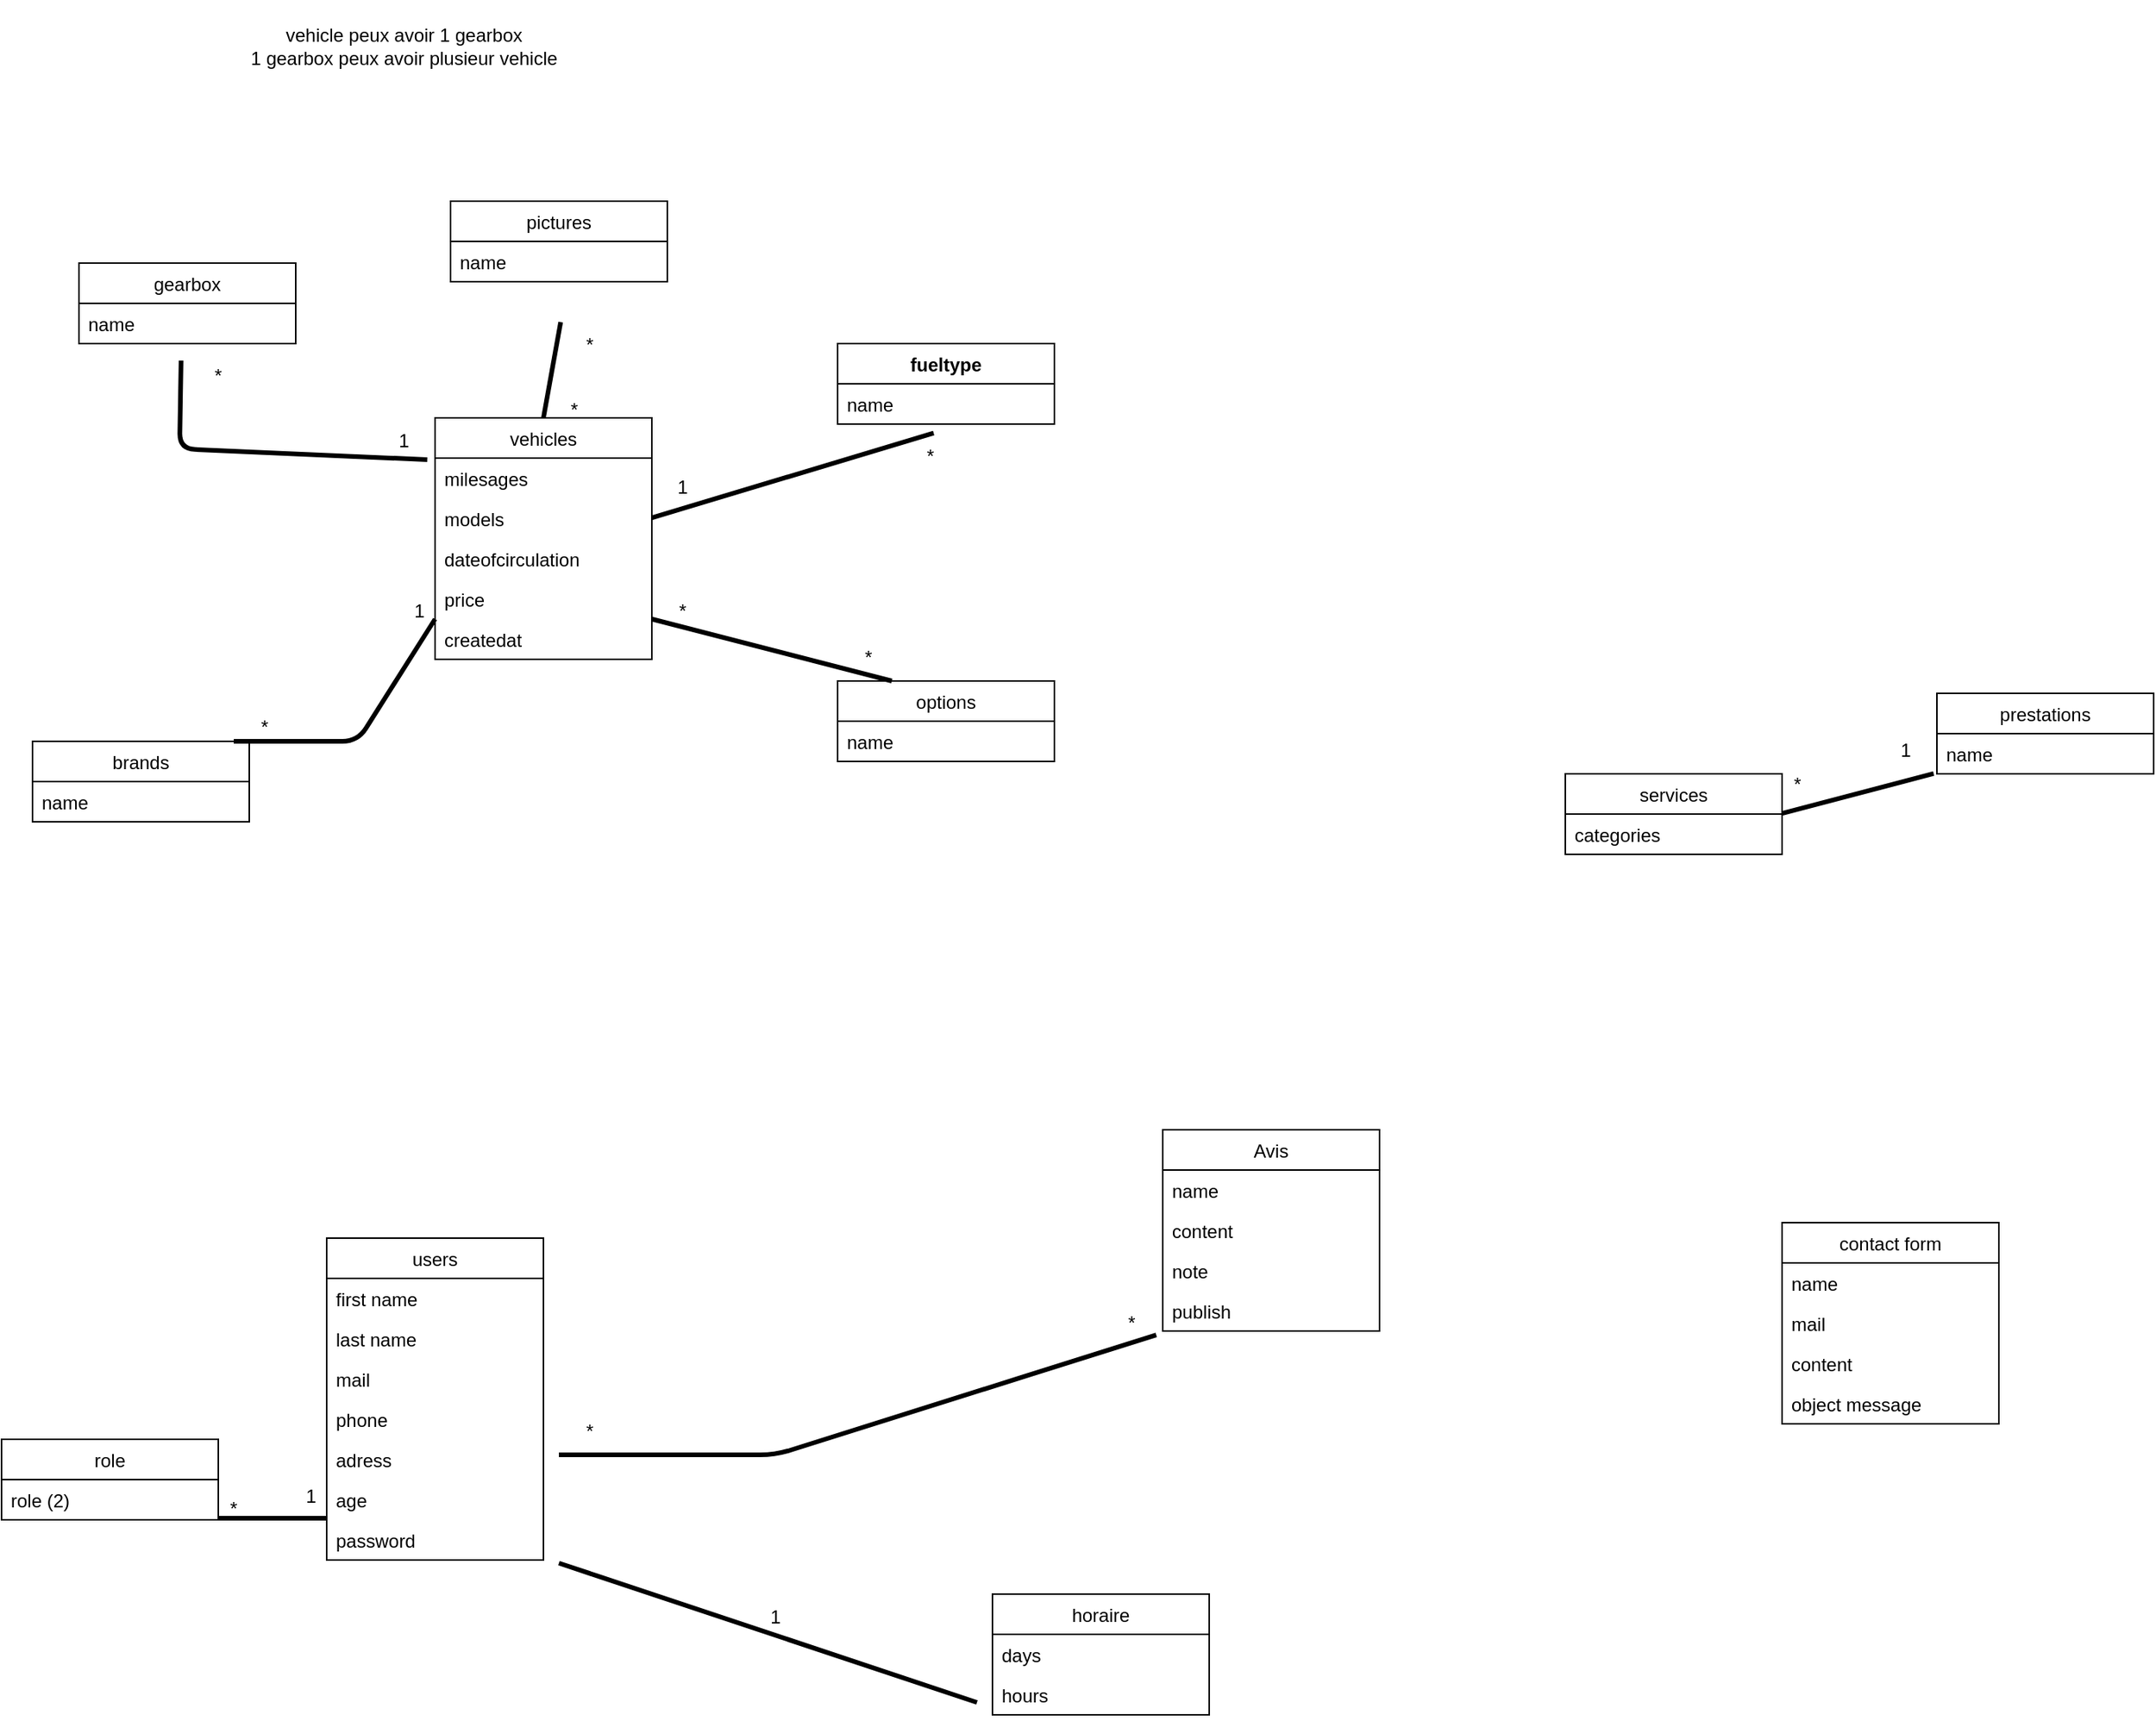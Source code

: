 <mxfile>
    <diagram id="DLWwYiEqRH6FHygKXmgV" name="Page-1">
        <mxGraphModel dx="869" dy="562" grid="1" gridSize="10" guides="1" tooltips="1" connect="1" arrows="1" fold="1" page="1" pageScale="1" pageWidth="2336" pageHeight="1654" math="0" shadow="0">
            <root>
                <mxCell id="0"/>
                <mxCell id="1" parent="0"/>
                <mxCell id="2" value="vehicles" style="swimlane;fontStyle=0;childLayout=stackLayout;horizontal=1;startSize=26;fillColor=none;horizontalStack=0;resizeParent=1;resizeParentMax=0;resizeLast=0;collapsible=1;marginBottom=0;" parent="1" vertex="1">
                    <mxGeometry x="930" y="690" width="140" height="156" as="geometry"/>
                </mxCell>
                <mxCell id="dLXzkDOsmaLmRk-kLTF8-7" value="milesages" style="text;strokeColor=none;fillColor=none;align=left;verticalAlign=top;spacingLeft=4;spacingRight=4;overflow=hidden;rotatable=0;points=[[0,0.5],[1,0.5]];portConstraint=eastwest;" parent="2" vertex="1">
                    <mxGeometry y="26" width="140" height="26" as="geometry"/>
                </mxCell>
                <mxCell id="9" value="models" style="text;strokeColor=none;fillColor=none;align=left;verticalAlign=top;spacingLeft=4;spacingRight=4;overflow=hidden;rotatable=0;points=[[0,0.5],[1,0.5]];portConstraint=eastwest;" parent="2" vertex="1">
                    <mxGeometry y="52" width="140" height="26" as="geometry"/>
                </mxCell>
                <mxCell id="10" value="dateofcirculation " style="text;strokeColor=none;fillColor=none;align=left;verticalAlign=top;spacingLeft=4;spacingRight=4;overflow=hidden;rotatable=0;points=[[0,0.5],[1,0.5]];portConstraint=eastwest;" parent="2" vertex="1">
                    <mxGeometry y="78" width="140" height="26" as="geometry"/>
                </mxCell>
                <mxCell id="12" value="price" style="text;strokeColor=none;fillColor=none;align=left;verticalAlign=top;spacingLeft=4;spacingRight=4;overflow=hidden;rotatable=0;points=[[0,0.5],[1,0.5]];portConstraint=eastwest;" parent="2" vertex="1">
                    <mxGeometry y="104" width="140" height="26" as="geometry"/>
                </mxCell>
                <mxCell id="53" value="createdat" style="text;strokeColor=none;fillColor=none;align=left;verticalAlign=top;spacingLeft=4;spacingRight=4;overflow=hidden;rotatable=0;points=[[0,0.5],[1,0.5]];portConstraint=eastwest;" parent="2" vertex="1">
                    <mxGeometry y="130" width="140" height="26" as="geometry"/>
                </mxCell>
                <mxCell id="13" value="brands" style="swimlane;fontStyle=0;childLayout=stackLayout;horizontal=1;startSize=26;fillColor=none;horizontalStack=0;resizeParent=1;resizeParentMax=0;resizeLast=0;collapsible=1;marginBottom=0;" parent="1" vertex="1">
                    <mxGeometry x="670" y="899" width="140" height="52" as="geometry"/>
                </mxCell>
                <mxCell id="14" value="name" style="text;strokeColor=none;fillColor=none;align=left;verticalAlign=top;spacingLeft=4;spacingRight=4;overflow=hidden;rotatable=0;points=[[0,0.5],[1,0.5]];portConstraint=eastwest;" parent="13" vertex="1">
                    <mxGeometry y="26" width="140" height="26" as="geometry"/>
                </mxCell>
                <mxCell id="18" value="fueltype" style="swimlane;fontStyle=1;childLayout=stackLayout;horizontal=1;startSize=26;fillColor=none;horizontalStack=0;resizeParent=1;resizeParentMax=0;resizeLast=0;collapsible=1;marginBottom=0;" parent="1" vertex="1">
                    <mxGeometry x="1190" y="642" width="140" height="52" as="geometry"/>
                </mxCell>
                <mxCell id="19" value="name" style="text;strokeColor=none;fillColor=none;align=left;verticalAlign=top;spacingLeft=4;spacingRight=4;overflow=hidden;rotatable=0;points=[[0,0.5],[1,0.5]];portConstraint=eastwest;" parent="18" vertex="1">
                    <mxGeometry y="26" width="140" height="26" as="geometry"/>
                </mxCell>
                <mxCell id="22" value="gearbox" style="swimlane;fontStyle=0;childLayout=stackLayout;horizontal=1;startSize=26;fillColor=none;horizontalStack=0;resizeParent=1;resizeParentMax=0;resizeLast=0;collapsible=1;marginBottom=0;" parent="1" vertex="1">
                    <mxGeometry x="700" y="590" width="140" height="52" as="geometry"/>
                </mxCell>
                <mxCell id="23" value="name" style="text;strokeColor=none;fillColor=none;align=left;verticalAlign=top;spacingLeft=4;spacingRight=4;overflow=hidden;rotatable=0;points=[[0,0.5],[1,0.5]];portConstraint=eastwest;" parent="22" vertex="1">
                    <mxGeometry y="26" width="140" height="26" as="geometry"/>
                </mxCell>
                <mxCell id="26" value="options" style="swimlane;fontStyle=0;childLayout=stackLayout;horizontal=1;startSize=26;fillColor=none;horizontalStack=0;resizeParent=1;resizeParentMax=0;resizeLast=0;collapsible=1;marginBottom=0;" parent="1" vertex="1">
                    <mxGeometry x="1190" y="860" width="140" height="52" as="geometry"/>
                </mxCell>
                <mxCell id="27" value="name" style="text;strokeColor=none;fillColor=none;align=left;verticalAlign=top;spacingLeft=4;spacingRight=4;overflow=hidden;rotatable=0;points=[[0,0.5],[1,0.5]];portConstraint=eastwest;" parent="26" vertex="1">
                    <mxGeometry y="26" width="140" height="26" as="geometry"/>
                </mxCell>
                <mxCell id="34" value="" style="endArrow=none;startArrow=none;endFill=0;startFill=0;endSize=8;html=1;verticalAlign=bottom;labelBackgroundColor=none;strokeWidth=3;exitX=0.471;exitY=1.192;exitDx=0;exitDy=0;exitPerimeter=0;entryX=-0.036;entryY=0.038;entryDx=0;entryDy=0;entryPerimeter=0;" parent="1" target="dLXzkDOsmaLmRk-kLTF8-7" edge="1">
                    <mxGeometry width="160" relative="1" as="geometry">
                        <mxPoint x="765.94" y="652.992" as="sourcePoint"/>
                        <mxPoint x="765" y="760" as="targetPoint"/>
                        <Array as="points">
                            <mxPoint x="765" y="710"/>
                        </Array>
                    </mxGeometry>
                </mxCell>
                <mxCell id="dLXzkDOsmaLmRk-kLTF8-34" value="vehicle peux avoir 1 gearbox&lt;br&gt;1 gearbox peux avoir plusieur vehicle" style="text;strokeColor=none;align=center;fillColor=none;html=1;verticalAlign=middle;whiteSpace=wrap;rounded=0;" parent="1" vertex="1">
                    <mxGeometry x="760" y="420" width="300" height="60" as="geometry"/>
                </mxCell>
                <mxCell id="dLXzkDOsmaLmRk-kLTF8-38" value="1" style="text;strokeColor=none;align=center;fillColor=none;html=1;verticalAlign=middle;whiteSpace=wrap;rounded=0;" parent="1" vertex="1">
                    <mxGeometry x="880" y="690" width="60" height="30" as="geometry"/>
                </mxCell>
                <mxCell id="dLXzkDOsmaLmRk-kLTF8-39" value="*" style="text;strokeColor=none;align=center;fillColor=none;html=1;verticalAlign=middle;whiteSpace=wrap;rounded=0;" parent="1" vertex="1">
                    <mxGeometry x="760" y="648" width="60" height="30" as="geometry"/>
                </mxCell>
                <mxCell id="39" value="" style="endArrow=none;startArrow=none;endFill=0;startFill=0;endSize=8;html=1;verticalAlign=bottom;labelBackgroundColor=none;strokeWidth=3;entryX=0.443;entryY=0.994;entryDx=0;entryDy=0;entryPerimeter=0;" parent="1" edge="1">
                    <mxGeometry width="160" relative="1" as="geometry">
                        <mxPoint x="1070" y="754.58" as="sourcePoint"/>
                        <mxPoint x="1252.02" y="699.844" as="targetPoint"/>
                    </mxGeometry>
                </mxCell>
                <mxCell id="dLXzkDOsmaLmRk-kLTF8-40" value="1" style="text;strokeColor=none;align=center;fillColor=none;html=1;verticalAlign=middle;whiteSpace=wrap;rounded=0;" parent="1" vertex="1">
                    <mxGeometry x="1060" y="720" width="60" height="30" as="geometry"/>
                </mxCell>
                <mxCell id="40" value="*" style="text;strokeColor=none;align=center;fillColor=none;html=1;verticalAlign=middle;whiteSpace=wrap;rounded=0;" parent="1" vertex="1">
                    <mxGeometry x="1220" y="700" width="60" height="30" as="geometry"/>
                </mxCell>
                <mxCell id="41" value="" style="endArrow=none;startArrow=none;endFill=0;startFill=0;endSize=8;html=1;verticalAlign=bottom;labelBackgroundColor=none;strokeWidth=3;entryX=0;entryY=1;entryDx=0;entryDy=0;entryPerimeter=0;" parent="1" target="12" edge="1">
                    <mxGeometry width="160" relative="1" as="geometry">
                        <mxPoint x="800" y="899" as="sourcePoint"/>
                        <mxPoint x="960" y="899" as="targetPoint"/>
                        <Array as="points">
                            <mxPoint x="880" y="899"/>
                        </Array>
                    </mxGeometry>
                </mxCell>
                <mxCell id="42" value="" style="endArrow=none;startArrow=none;endFill=0;startFill=0;endSize=8;html=1;verticalAlign=bottom;labelBackgroundColor=none;strokeWidth=3;entryX=0.25;entryY=0;entryDx=0;entryDy=0;" parent="1" target="26" edge="1">
                    <mxGeometry width="160" relative="1" as="geometry">
                        <mxPoint x="1070" y="820" as="sourcePoint"/>
                        <mxPoint x="1230" y="820" as="targetPoint"/>
                    </mxGeometry>
                </mxCell>
                <mxCell id="43" value="1" style="text;strokeColor=none;align=center;fillColor=none;html=1;verticalAlign=middle;whiteSpace=wrap;rounded=0;" parent="1" vertex="1">
                    <mxGeometry x="890" y="800" width="60" height="30" as="geometry"/>
                </mxCell>
                <mxCell id="44" value="*" style="text;strokeColor=none;align=center;fillColor=none;html=1;verticalAlign=middle;whiteSpace=wrap;rounded=0;" parent="1" vertex="1">
                    <mxGeometry x="1060" y="800" width="60" height="30" as="geometry"/>
                </mxCell>
                <mxCell id="45" value="*" style="text;strokeColor=none;align=center;fillColor=none;html=1;verticalAlign=middle;whiteSpace=wrap;rounded=0;" parent="1" vertex="1">
                    <mxGeometry x="1180" y="830" width="60" height="30" as="geometry"/>
                </mxCell>
                <mxCell id="46" value="*" style="text;strokeColor=none;align=center;fillColor=none;html=1;verticalAlign=middle;whiteSpace=wrap;rounded=0;" parent="1" vertex="1">
                    <mxGeometry x="790" y="875" width="60" height="30" as="geometry"/>
                </mxCell>
                <mxCell id="47" value="pictures" style="swimlane;fontStyle=0;childLayout=stackLayout;horizontal=1;startSize=26;fillColor=none;horizontalStack=0;resizeParent=1;resizeParentMax=0;resizeLast=0;collapsible=1;marginBottom=0;" parent="1" vertex="1">
                    <mxGeometry x="940" y="550" width="140" height="52" as="geometry"/>
                </mxCell>
                <mxCell id="48" value="name" style="text;strokeColor=none;fillColor=none;align=left;verticalAlign=top;spacingLeft=4;spacingRight=4;overflow=hidden;rotatable=0;points=[[0,0.5],[1,0.5]];portConstraint=eastwest;" parent="47" vertex="1">
                    <mxGeometry y="26" width="140" height="26" as="geometry"/>
                </mxCell>
                <mxCell id="50" value="" style="endArrow=none;startArrow=none;endFill=0;startFill=0;endSize=8;html=1;verticalAlign=bottom;labelBackgroundColor=none;strokeWidth=3;entryX=0.508;entryY=1.006;entryDx=0;entryDy=0;entryPerimeter=0;exitX=0.5;exitY=0;exitDx=0;exitDy=0;" parent="1" source="2" edge="1">
                    <mxGeometry width="160" relative="1" as="geometry">
                        <mxPoint x="970" y="680" as="sourcePoint"/>
                        <mxPoint x="1011.12" y="628.156" as="targetPoint"/>
                    </mxGeometry>
                </mxCell>
                <mxCell id="51" value="*" style="text;strokeColor=none;align=center;fillColor=none;html=1;verticalAlign=middle;whiteSpace=wrap;rounded=0;" parent="1" vertex="1">
                    <mxGeometry x="990" y="670" width="60" height="30" as="geometry"/>
                </mxCell>
                <mxCell id="52" value="*" style="text;strokeColor=none;align=center;fillColor=none;html=1;verticalAlign=middle;whiteSpace=wrap;rounded=0;" parent="1" vertex="1">
                    <mxGeometry x="1000" y="628" width="60" height="30" as="geometry"/>
                </mxCell>
                <mxCell id="7Rus92QIy_4gNpK2Ra9Z-53" value="services" style="swimlane;fontStyle=0;childLayout=stackLayout;horizontal=1;startSize=26;fillColor=none;horizontalStack=0;resizeParent=1;resizeParentMax=0;resizeLast=0;collapsible=1;marginBottom=0;" parent="1" vertex="1">
                    <mxGeometry x="1660" y="920" width="140" height="52" as="geometry"/>
                </mxCell>
                <mxCell id="7Rus92QIy_4gNpK2Ra9Z-64" value="categories" style="text;strokeColor=none;fillColor=none;align=left;verticalAlign=top;spacingLeft=4;spacingRight=4;overflow=hidden;rotatable=0;points=[[0,0.5],[1,0.5]];portConstraint=eastwest;" parent="7Rus92QIy_4gNpK2Ra9Z-53" vertex="1">
                    <mxGeometry y="26" width="140" height="26" as="geometry"/>
                </mxCell>
                <mxCell id="7Rus92QIy_4gNpK2Ra9Z-58" value="prestations" style="swimlane;fontStyle=0;childLayout=stackLayout;horizontal=1;startSize=26;fillColor=none;horizontalStack=0;resizeParent=1;resizeParentMax=0;resizeLast=0;collapsible=1;marginBottom=0;" parent="1" vertex="1">
                    <mxGeometry x="1900" y="868" width="140" height="52" as="geometry"/>
                </mxCell>
                <mxCell id="7Rus92QIy_4gNpK2Ra9Z-59" value="name" style="text;strokeColor=none;fillColor=none;align=left;verticalAlign=top;spacingLeft=4;spacingRight=4;overflow=hidden;rotatable=0;points=[[0,0.5],[1,0.5]];portConstraint=eastwest;" parent="7Rus92QIy_4gNpK2Ra9Z-58" vertex="1">
                    <mxGeometry y="26" width="140" height="26" as="geometry"/>
                </mxCell>
                <mxCell id="7Rus92QIy_4gNpK2Ra9Z-63" value="" style="endArrow=none;startArrow=none;endFill=0;startFill=0;endSize=8;html=1;verticalAlign=bottom;labelBackgroundColor=none;strokeWidth=3;entryX=-0.015;entryY=0.994;entryDx=0;entryDy=0;entryPerimeter=0;" parent="1" edge="1">
                    <mxGeometry width="160" relative="1" as="geometry">
                        <mxPoint x="1800" y="945.58" as="sourcePoint"/>
                        <mxPoint x="1897.9" y="919.844" as="targetPoint"/>
                    </mxGeometry>
                </mxCell>
                <mxCell id="55" value="*" style="text;strokeColor=none;align=center;fillColor=none;html=1;verticalAlign=middle;whiteSpace=wrap;rounded=0;" parent="1" vertex="1">
                    <mxGeometry x="1780" y="912" width="60" height="30" as="geometry"/>
                </mxCell>
                <mxCell id="56" value="1" style="text;strokeColor=none;align=center;fillColor=none;html=1;verticalAlign=middle;whiteSpace=wrap;rounded=0;" parent="1" vertex="1">
                    <mxGeometry x="820" y="1372" width="60" height="30" as="geometry"/>
                </mxCell>
                <mxCell id="57" value="*" style="text;strokeColor=none;align=center;fillColor=none;html=1;verticalAlign=middle;whiteSpace=wrap;rounded=0;" parent="1" vertex="1">
                    <mxGeometry x="1310" y="1260" width="140" height="30" as="geometry"/>
                </mxCell>
                <mxCell id="62" value="role" style="swimlane;fontStyle=0;childLayout=stackLayout;horizontal=1;startSize=26;fillColor=none;horizontalStack=0;resizeParent=1;resizeParentMax=0;resizeLast=0;collapsible=1;marginBottom=0;" parent="1" vertex="1">
                    <mxGeometry x="650" y="1350" width="140" height="52" as="geometry"/>
                </mxCell>
                <mxCell id="64" value="role (2)" style="text;strokeColor=none;fillColor=none;align=left;verticalAlign=top;spacingLeft=4;spacingRight=4;overflow=hidden;rotatable=0;points=[[0,0.5],[1,0.5]];portConstraint=eastwest;" parent="62" vertex="1">
                    <mxGeometry y="26" width="140" height="26" as="geometry"/>
                </mxCell>
                <mxCell id="70" value="users" style="swimlane;fontStyle=0;childLayout=stackLayout;horizontal=1;startSize=26;fillColor=none;horizontalStack=0;resizeParent=1;resizeParentMax=0;resizeLast=0;collapsible=1;marginBottom=0;" parent="1" vertex="1">
                    <mxGeometry x="860" y="1220" width="140" height="208" as="geometry"/>
                </mxCell>
                <mxCell id="72" value="first name " style="text;strokeColor=none;fillColor=none;align=left;verticalAlign=top;spacingLeft=4;spacingRight=4;overflow=hidden;rotatable=0;points=[[0,0.5],[1,0.5]];portConstraint=eastwest;" parent="70" vertex="1">
                    <mxGeometry y="26" width="140" height="26" as="geometry"/>
                </mxCell>
                <mxCell id="75" value="last name " style="text;strokeColor=none;fillColor=none;align=left;verticalAlign=top;spacingLeft=4;spacingRight=4;overflow=hidden;rotatable=0;points=[[0,0.5],[1,0.5]];portConstraint=eastwest;" parent="70" vertex="1">
                    <mxGeometry y="52" width="140" height="26" as="geometry"/>
                </mxCell>
                <mxCell id="76" value="mail" style="text;strokeColor=none;fillColor=none;align=left;verticalAlign=top;spacingLeft=4;spacingRight=4;overflow=hidden;rotatable=0;points=[[0,0.5],[1,0.5]];portConstraint=eastwest;" parent="70" vertex="1">
                    <mxGeometry y="78" width="140" height="26" as="geometry"/>
                </mxCell>
                <mxCell id="77" value="phone" style="text;strokeColor=none;fillColor=none;align=left;verticalAlign=top;spacingLeft=4;spacingRight=4;overflow=hidden;rotatable=0;points=[[0,0.5],[1,0.5]];portConstraint=eastwest;" parent="70" vertex="1">
                    <mxGeometry y="104" width="140" height="26" as="geometry"/>
                </mxCell>
                <mxCell id="79" value="adress" style="text;strokeColor=none;fillColor=none;align=left;verticalAlign=top;spacingLeft=4;spacingRight=4;overflow=hidden;rotatable=0;points=[[0,0.5],[1,0.5]];portConstraint=eastwest;" parent="70" vertex="1">
                    <mxGeometry y="130" width="140" height="26" as="geometry"/>
                </mxCell>
                <mxCell id="80" value="age" style="text;strokeColor=none;fillColor=none;align=left;verticalAlign=top;spacingLeft=4;spacingRight=4;overflow=hidden;rotatable=0;points=[[0,0.5],[1,0.5]];portConstraint=eastwest;" parent="70" vertex="1">
                    <mxGeometry y="156" width="140" height="26" as="geometry"/>
                </mxCell>
                <mxCell id="85" value="password" style="text;strokeColor=none;fillColor=none;align=left;verticalAlign=top;spacingLeft=4;spacingRight=4;overflow=hidden;rotatable=0;points=[[0,0.5],[1,0.5]];portConstraint=eastwest;" vertex="1" parent="70">
                    <mxGeometry y="182" width="140" height="26" as="geometry"/>
                </mxCell>
                <mxCell id="82" value="" style="endArrow=none;startArrow=none;endFill=0;startFill=0;endSize=8;html=1;verticalAlign=bottom;labelBackgroundColor=none;strokeWidth=3;" parent="1" edge="1">
                    <mxGeometry width="160" relative="1" as="geometry">
                        <mxPoint x="790" y="1401" as="sourcePoint"/>
                        <mxPoint x="860" y="1401" as="targetPoint"/>
                        <Array as="points">
                            <mxPoint x="790" y="1401"/>
                            <mxPoint x="820" y="1401"/>
                        </Array>
                    </mxGeometry>
                </mxCell>
                <mxCell id="83" value="1" style="text;strokeColor=none;align=center;fillColor=none;html=1;verticalAlign=middle;whiteSpace=wrap;rounded=0;" vertex="1" parent="1">
                    <mxGeometry x="1850" y="890" width="60" height="30" as="geometry"/>
                </mxCell>
                <mxCell id="84" value="*" style="text;strokeColor=none;align=center;fillColor=none;html=1;verticalAlign=middle;whiteSpace=wrap;rounded=0;" vertex="1" parent="1">
                    <mxGeometry x="770" y="1380" width="60" height="30" as="geometry"/>
                </mxCell>
                <mxCell id="86" value="Avis" style="swimlane;fontStyle=0;childLayout=stackLayout;horizontal=1;startSize=26;fillColor=none;horizontalStack=0;resizeParent=1;resizeParentMax=0;resizeLast=0;collapsible=1;marginBottom=0;" vertex="1" parent="1">
                    <mxGeometry x="1400" y="1150" width="140" height="130" as="geometry"/>
                </mxCell>
                <mxCell id="87" value="name" style="text;strokeColor=none;fillColor=none;align=left;verticalAlign=top;spacingLeft=4;spacingRight=4;overflow=hidden;rotatable=0;points=[[0,0.5],[1,0.5]];portConstraint=eastwest;" vertex="1" parent="86">
                    <mxGeometry y="26" width="140" height="26" as="geometry"/>
                </mxCell>
                <mxCell id="88" value="content" style="text;strokeColor=none;fillColor=none;align=left;verticalAlign=top;spacingLeft=4;spacingRight=4;overflow=hidden;rotatable=0;points=[[0,0.5],[1,0.5]];portConstraint=eastwest;" vertex="1" parent="86">
                    <mxGeometry y="52" width="140" height="26" as="geometry"/>
                </mxCell>
                <mxCell id="89" value="note" style="text;strokeColor=none;fillColor=none;align=left;verticalAlign=top;spacingLeft=4;spacingRight=4;overflow=hidden;rotatable=0;points=[[0,0.5],[1,0.5]];portConstraint=eastwest;" vertex="1" parent="86">
                    <mxGeometry y="78" width="140" height="26" as="geometry"/>
                </mxCell>
                <mxCell id="90" value="publish" style="text;strokeColor=none;fillColor=none;align=left;verticalAlign=top;spacingLeft=4;spacingRight=4;overflow=hidden;rotatable=0;points=[[0,0.5],[1,0.5]];portConstraint=eastwest;" vertex="1" parent="86">
                    <mxGeometry y="104" width="140" height="26" as="geometry"/>
                </mxCell>
                <mxCell id="95" value="" style="endArrow=none;startArrow=none;endFill=0;startFill=0;endSize=8;html=1;verticalAlign=bottom;labelBackgroundColor=none;strokeWidth=3;entryX=-0.03;entryY=1.097;entryDx=0;entryDy=0;entryPerimeter=0;" edge="1" parent="1" target="90">
                    <mxGeometry width="160" relative="1" as="geometry">
                        <mxPoint x="1010" y="1360" as="sourcePoint"/>
                        <mxPoint x="1550" y="1210" as="targetPoint"/>
                        <Array as="points">
                            <mxPoint x="1150" y="1360"/>
                        </Array>
                    </mxGeometry>
                </mxCell>
                <mxCell id="96" value="*" style="text;strokeColor=none;align=center;fillColor=none;html=1;verticalAlign=middle;whiteSpace=wrap;rounded=0;" vertex="1" parent="1">
                    <mxGeometry x="960" y="1330" width="140" height="30" as="geometry"/>
                </mxCell>
                <mxCell id="97" value="horaire" style="swimlane;fontStyle=0;childLayout=stackLayout;horizontal=1;startSize=26;fillColor=none;horizontalStack=0;resizeParent=1;resizeParentMax=0;resizeLast=0;collapsible=1;marginBottom=0;" vertex="1" parent="1">
                    <mxGeometry x="1290" y="1450" width="140" height="78" as="geometry"/>
                </mxCell>
                <mxCell id="98" value="days" style="text;strokeColor=none;fillColor=none;align=left;verticalAlign=top;spacingLeft=4;spacingRight=4;overflow=hidden;rotatable=0;points=[[0,0.5],[1,0.5]];portConstraint=eastwest;" vertex="1" parent="97">
                    <mxGeometry y="26" width="140" height="26" as="geometry"/>
                </mxCell>
                <mxCell id="100" value="hours" style="text;strokeColor=none;fillColor=none;align=left;verticalAlign=top;spacingLeft=4;spacingRight=4;overflow=hidden;rotatable=0;points=[[0,0.5],[1,0.5]];portConstraint=eastwest;" vertex="1" parent="97">
                    <mxGeometry y="52" width="140" height="26" as="geometry"/>
                </mxCell>
                <mxCell id="101" value="" style="endArrow=none;startArrow=none;endFill=0;startFill=0;endSize=8;html=1;verticalAlign=bottom;labelBackgroundColor=none;strokeWidth=3;" edge="1" parent="1">
                    <mxGeometry width="160" relative="1" as="geometry">
                        <mxPoint x="1010" y="1430" as="sourcePoint"/>
                        <mxPoint x="1280" y="1520" as="targetPoint"/>
                    </mxGeometry>
                </mxCell>
                <mxCell id="102" value="1" style="text;strokeColor=none;align=center;fillColor=none;html=1;verticalAlign=middle;whiteSpace=wrap;rounded=0;" vertex="1" parent="1">
                    <mxGeometry x="1120" y="1450" width="60" height="30" as="geometry"/>
                </mxCell>
                <mxCell id="103" value="contact form" style="swimlane;fontStyle=0;childLayout=stackLayout;horizontal=1;startSize=26;fillColor=none;horizontalStack=0;resizeParent=1;resizeParentMax=0;resizeLast=0;collapsible=1;marginBottom=0;" vertex="1" parent="1">
                    <mxGeometry x="1800" y="1210" width="140" height="130" as="geometry"/>
                </mxCell>
                <mxCell id="105" value="name " style="text;strokeColor=none;fillColor=none;align=left;verticalAlign=top;spacingLeft=4;spacingRight=4;overflow=hidden;rotatable=0;points=[[0,0.5],[1,0.5]];portConstraint=eastwest;" vertex="1" parent="103">
                    <mxGeometry y="26" width="140" height="26" as="geometry"/>
                </mxCell>
                <mxCell id="106" value="mail " style="text;strokeColor=none;fillColor=none;align=left;verticalAlign=top;spacingLeft=4;spacingRight=4;overflow=hidden;rotatable=0;points=[[0,0.5],[1,0.5]];portConstraint=eastwest;" vertex="1" parent="103">
                    <mxGeometry y="52" width="140" height="26" as="geometry"/>
                </mxCell>
                <mxCell id="107" value="content &#10;" style="text;strokeColor=none;fillColor=none;align=left;verticalAlign=top;spacingLeft=4;spacingRight=4;overflow=hidden;rotatable=0;points=[[0,0.5],[1,0.5]];portConstraint=eastwest;" vertex="1" parent="103">
                    <mxGeometry y="78" width="140" height="26" as="geometry"/>
                </mxCell>
                <mxCell id="108" value="object message &#10;" style="text;strokeColor=none;fillColor=none;align=left;verticalAlign=top;spacingLeft=4;spacingRight=4;overflow=hidden;rotatable=0;points=[[0,0.5],[1,0.5]];portConstraint=eastwest;" vertex="1" parent="103">
                    <mxGeometry y="104" width="140" height="26" as="geometry"/>
                </mxCell>
            </root>
        </mxGraphModel>
    </diagram>
</mxfile>